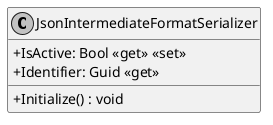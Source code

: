 @startuml
skinparam monochrome true
skinparam classAttributeIconSize 0

!startsub default
class JsonIntermediateFormatSerializer {
    + IsActive: Bool <<get>> <<set>>
    + Identifier: Guid <<get>>
    + Initialize() : void
}
!endsub

@enduml
